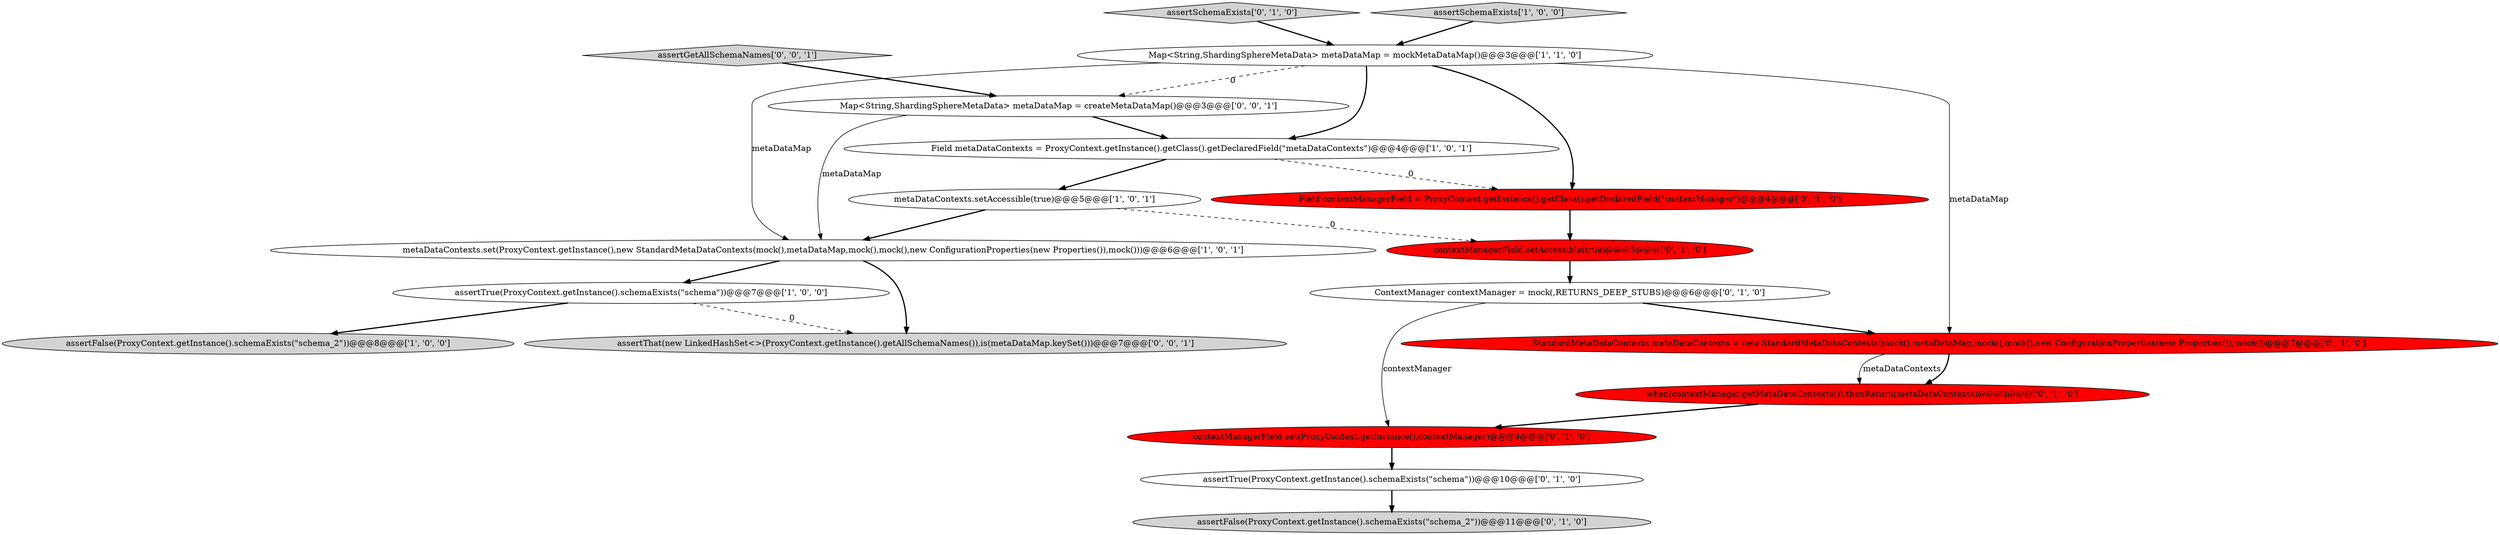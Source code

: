 digraph {
8 [style = filled, label = "Field contextManagerField = ProxyContext.getInstance().getClass().getDeclaredField(\"contextManager\")@@@4@@@['0', '1', '0']", fillcolor = red, shape = ellipse image = "AAA1AAABBB2BBB"];
3 [style = filled, label = "assertTrue(ProxyContext.getInstance().schemaExists(\"schema\"))@@@7@@@['1', '0', '0']", fillcolor = white, shape = ellipse image = "AAA0AAABBB1BBB"];
12 [style = filled, label = "assertFalse(ProxyContext.getInstance().schemaExists(\"schema_2\"))@@@11@@@['0', '1', '0']", fillcolor = lightgray, shape = ellipse image = "AAA0AAABBB2BBB"];
4 [style = filled, label = "metaDataContexts.set(ProxyContext.getInstance(),new StandardMetaDataContexts(mock(),metaDataMap,mock(),mock(),new ConfigurationProperties(new Properties()),mock()))@@@6@@@['1', '0', '1']", fillcolor = white, shape = ellipse image = "AAA0AAABBB1BBB"];
0 [style = filled, label = "Map<String,ShardingSphereMetaData> metaDataMap = mockMetaDataMap()@@@3@@@['1', '1', '0']", fillcolor = white, shape = ellipse image = "AAA0AAABBB1BBB"];
14 [style = filled, label = "contextManagerField.set(ProxyContext.getInstance(),contextManager)@@@9@@@['0', '1', '0']", fillcolor = red, shape = ellipse image = "AAA1AAABBB2BBB"];
15 [style = filled, label = "assertSchemaExists['0', '1', '0']", fillcolor = lightgray, shape = diamond image = "AAA0AAABBB2BBB"];
2 [style = filled, label = "assertFalse(ProxyContext.getInstance().schemaExists(\"schema_2\"))@@@8@@@['1', '0', '0']", fillcolor = lightgray, shape = ellipse image = "AAA0AAABBB1BBB"];
6 [style = filled, label = "Field metaDataContexts = ProxyContext.getInstance().getClass().getDeclaredField(\"metaDataContexts\")@@@4@@@['1', '0', '1']", fillcolor = white, shape = ellipse image = "AAA0AAABBB1BBB"];
16 [style = filled, label = "assertThat(new LinkedHashSet<>(ProxyContext.getInstance().getAllSchemaNames()),is(metaDataMap.keySet()))@@@7@@@['0', '0', '1']", fillcolor = lightgray, shape = ellipse image = "AAA0AAABBB3BBB"];
9 [style = filled, label = "StandardMetaDataContexts metaDataContexts = new StandardMetaDataContexts(mock(),metaDataMap,mock(),mock(),new ConfigurationProperties(new Properties()),mock())@@@7@@@['0', '1', '0']", fillcolor = red, shape = ellipse image = "AAA1AAABBB2BBB"];
17 [style = filled, label = "assertGetAllSchemaNames['0', '0', '1']", fillcolor = lightgray, shape = diamond image = "AAA0AAABBB3BBB"];
18 [style = filled, label = "Map<String,ShardingSphereMetaData> metaDataMap = createMetaDataMap()@@@3@@@['0', '0', '1']", fillcolor = white, shape = ellipse image = "AAA0AAABBB3BBB"];
11 [style = filled, label = "ContextManager contextManager = mock(,RETURNS_DEEP_STUBS)@@@6@@@['0', '1', '0']", fillcolor = white, shape = ellipse image = "AAA0AAABBB2BBB"];
1 [style = filled, label = "metaDataContexts.setAccessible(true)@@@5@@@['1', '0', '1']", fillcolor = white, shape = ellipse image = "AAA0AAABBB1BBB"];
7 [style = filled, label = "contextManagerField.setAccessible(true)@@@5@@@['0', '1', '0']", fillcolor = red, shape = ellipse image = "AAA1AAABBB2BBB"];
13 [style = filled, label = "when(contextManager.getMetaDataContexts()).thenReturn(metaDataContexts)@@@8@@@['0', '1', '0']", fillcolor = red, shape = ellipse image = "AAA1AAABBB2BBB"];
10 [style = filled, label = "assertTrue(ProxyContext.getInstance().schemaExists(\"schema\"))@@@10@@@['0', '1', '0']", fillcolor = white, shape = ellipse image = "AAA0AAABBB2BBB"];
5 [style = filled, label = "assertSchemaExists['1', '0', '0']", fillcolor = lightgray, shape = diamond image = "AAA0AAABBB1BBB"];
4->16 [style = bold, label=""];
4->3 [style = bold, label=""];
1->4 [style = bold, label=""];
6->8 [style = dashed, label="0"];
7->11 [style = bold, label=""];
0->6 [style = bold, label=""];
3->16 [style = dashed, label="0"];
14->10 [style = bold, label=""];
11->14 [style = solid, label="contextManager"];
11->9 [style = bold, label=""];
8->7 [style = bold, label=""];
18->4 [style = solid, label="metaDataMap"];
6->1 [style = bold, label=""];
3->2 [style = bold, label=""];
5->0 [style = bold, label=""];
18->6 [style = bold, label=""];
10->12 [style = bold, label=""];
9->13 [style = solid, label="metaDataContexts"];
15->0 [style = bold, label=""];
0->8 [style = bold, label=""];
0->18 [style = dashed, label="0"];
1->7 [style = dashed, label="0"];
0->4 [style = solid, label="metaDataMap"];
13->14 [style = bold, label=""];
17->18 [style = bold, label=""];
0->9 [style = solid, label="metaDataMap"];
9->13 [style = bold, label=""];
}
